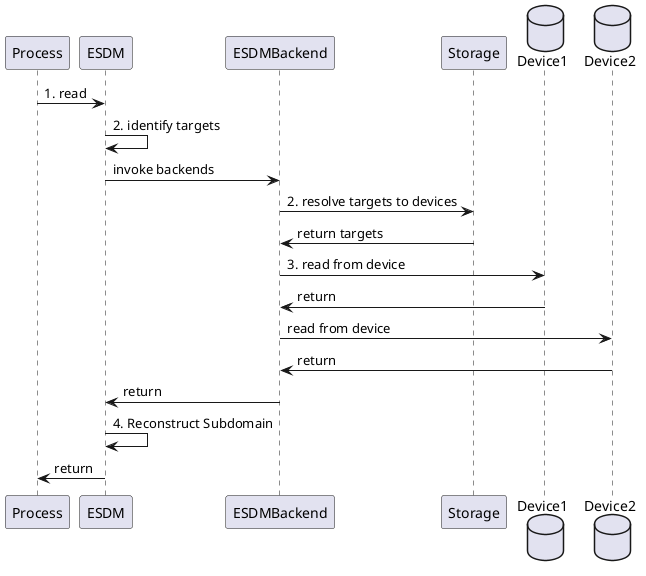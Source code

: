 @startuml

participant Process
participant ESDM
participant ESDMBackend
participant Storage
database Device1
database Device2

Process -> ESDM: 1. read
ESDM -> ESDM: 2. identify targets
ESDM -> ESDMBackend: invoke backends
ESDMBackend -> Storage: 2. resolve targets to devices
ESDMBackend <- Storage: return targets
ESDMBackend -> Device1: 3. read from device
ESDMBackend <- Device1: return
ESDMBackend -> Device2: read from device
ESDMBackend <- Device2: return
ESDM <- ESDMBackend: return
ESDM -> ESDM: 4. Reconstruct Subdomain
Process <- ESDM: return

@enduml

